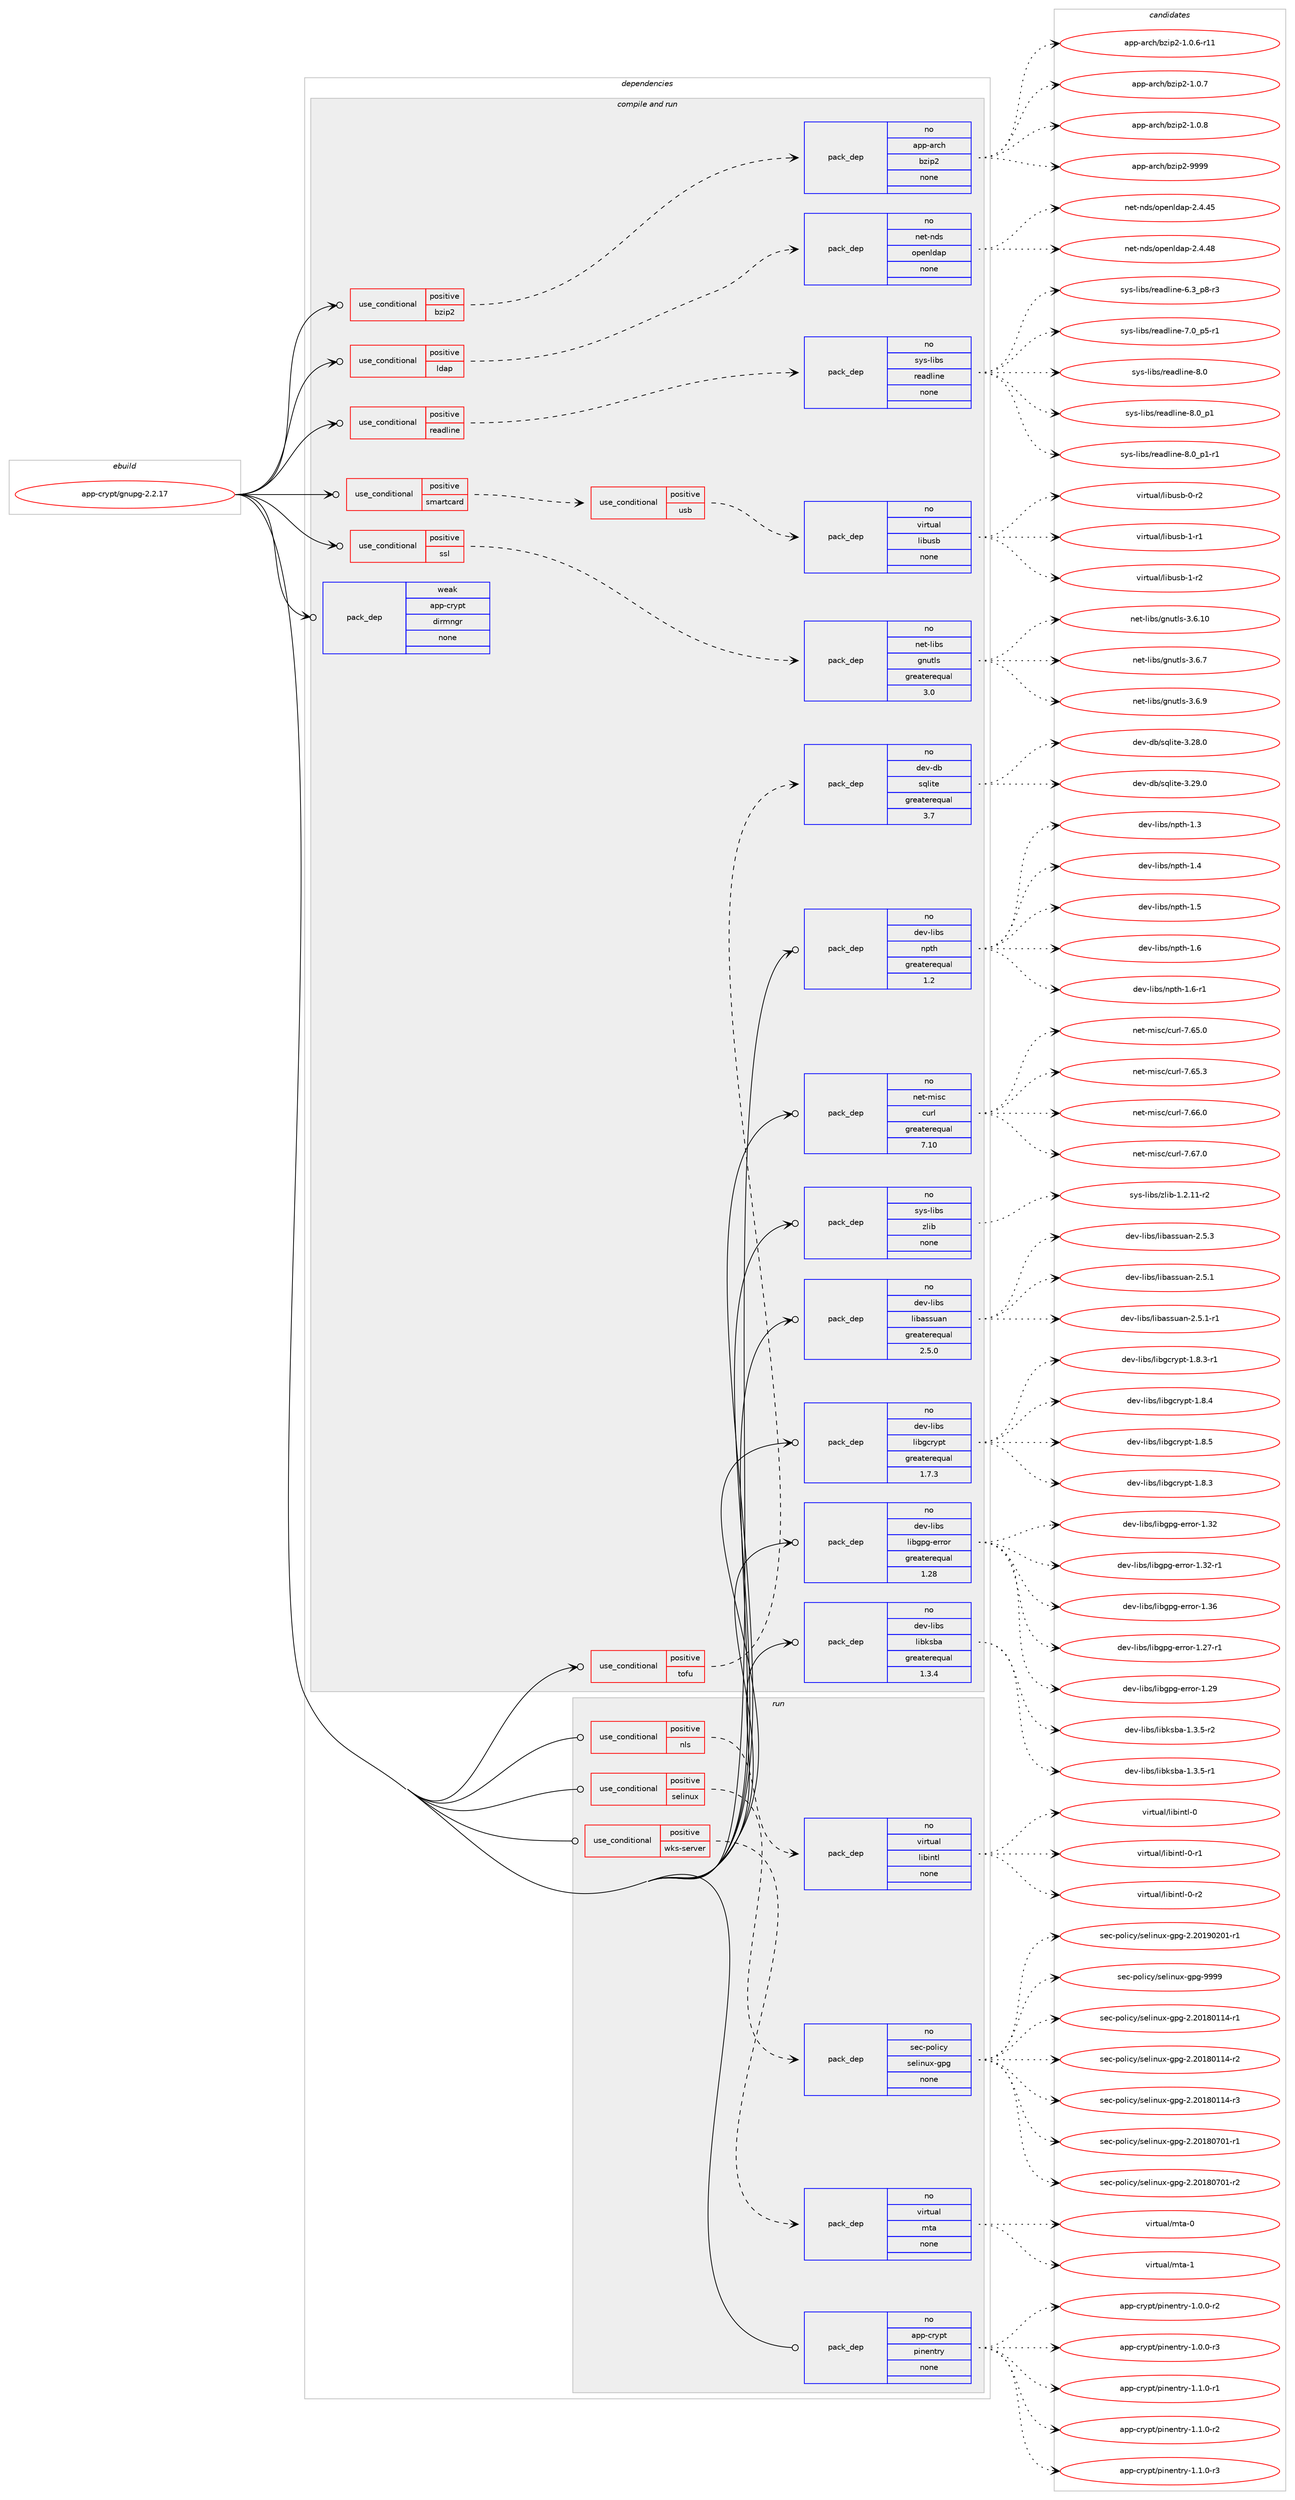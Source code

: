 digraph prolog {

# *************
# Graph options
# *************

newrank=true;
concentrate=true;
compound=true;
graph [rankdir=LR,fontname=Helvetica,fontsize=10,ranksep=1.5];#, ranksep=2.5, nodesep=0.2];
edge  [arrowhead=vee];
node  [fontname=Helvetica,fontsize=10];

# **********
# The ebuild
# **********

subgraph cluster_leftcol {
color=gray;
rank=same;
label=<<i>ebuild</i>>;
id [label="app-crypt/gnupg-2.2.17", color=red, width=4, href="../app-crypt/gnupg-2.2.17.svg"];
}

# ****************
# The dependencies
# ****************

subgraph cluster_midcol {
color=gray;
label=<<i>dependencies</i>>;
subgraph cluster_compile {
fillcolor="#eeeeee";
style=filled;
label=<<i>compile</i>>;
}
subgraph cluster_compileandrun {
fillcolor="#eeeeee";
style=filled;
label=<<i>compile and run</i>>;
subgraph cond113754 {
dependency476926 [label=<<TABLE BORDER="0" CELLBORDER="1" CELLSPACING="0" CELLPADDING="4"><TR><TD ROWSPAN="3" CELLPADDING="10">use_conditional</TD></TR><TR><TD>positive</TD></TR><TR><TD>bzip2</TD></TR></TABLE>>, shape=none, color=red];
subgraph pack354510 {
dependency476927 [label=<<TABLE BORDER="0" CELLBORDER="1" CELLSPACING="0" CELLPADDING="4" WIDTH="220"><TR><TD ROWSPAN="6" CELLPADDING="30">pack_dep</TD></TR><TR><TD WIDTH="110">no</TD></TR><TR><TD>app-arch</TD></TR><TR><TD>bzip2</TD></TR><TR><TD>none</TD></TR><TR><TD></TD></TR></TABLE>>, shape=none, color=blue];
}
dependency476926:e -> dependency476927:w [weight=20,style="dashed",arrowhead="vee"];
}
id:e -> dependency476926:w [weight=20,style="solid",arrowhead="odotvee"];
subgraph cond113755 {
dependency476928 [label=<<TABLE BORDER="0" CELLBORDER="1" CELLSPACING="0" CELLPADDING="4"><TR><TD ROWSPAN="3" CELLPADDING="10">use_conditional</TD></TR><TR><TD>positive</TD></TR><TR><TD>ldap</TD></TR></TABLE>>, shape=none, color=red];
subgraph pack354511 {
dependency476929 [label=<<TABLE BORDER="0" CELLBORDER="1" CELLSPACING="0" CELLPADDING="4" WIDTH="220"><TR><TD ROWSPAN="6" CELLPADDING="30">pack_dep</TD></TR><TR><TD WIDTH="110">no</TD></TR><TR><TD>net-nds</TD></TR><TR><TD>openldap</TD></TR><TR><TD>none</TD></TR><TR><TD></TD></TR></TABLE>>, shape=none, color=blue];
}
dependency476928:e -> dependency476929:w [weight=20,style="dashed",arrowhead="vee"];
}
id:e -> dependency476928:w [weight=20,style="solid",arrowhead="odotvee"];
subgraph cond113756 {
dependency476930 [label=<<TABLE BORDER="0" CELLBORDER="1" CELLSPACING="0" CELLPADDING="4"><TR><TD ROWSPAN="3" CELLPADDING="10">use_conditional</TD></TR><TR><TD>positive</TD></TR><TR><TD>readline</TD></TR></TABLE>>, shape=none, color=red];
subgraph pack354512 {
dependency476931 [label=<<TABLE BORDER="0" CELLBORDER="1" CELLSPACING="0" CELLPADDING="4" WIDTH="220"><TR><TD ROWSPAN="6" CELLPADDING="30">pack_dep</TD></TR><TR><TD WIDTH="110">no</TD></TR><TR><TD>sys-libs</TD></TR><TR><TD>readline</TD></TR><TR><TD>none</TD></TR><TR><TD></TD></TR></TABLE>>, shape=none, color=blue];
}
dependency476930:e -> dependency476931:w [weight=20,style="dashed",arrowhead="vee"];
}
id:e -> dependency476930:w [weight=20,style="solid",arrowhead="odotvee"];
subgraph cond113757 {
dependency476932 [label=<<TABLE BORDER="0" CELLBORDER="1" CELLSPACING="0" CELLPADDING="4"><TR><TD ROWSPAN="3" CELLPADDING="10">use_conditional</TD></TR><TR><TD>positive</TD></TR><TR><TD>smartcard</TD></TR></TABLE>>, shape=none, color=red];
subgraph cond113758 {
dependency476933 [label=<<TABLE BORDER="0" CELLBORDER="1" CELLSPACING="0" CELLPADDING="4"><TR><TD ROWSPAN="3" CELLPADDING="10">use_conditional</TD></TR><TR><TD>positive</TD></TR><TR><TD>usb</TD></TR></TABLE>>, shape=none, color=red];
subgraph pack354513 {
dependency476934 [label=<<TABLE BORDER="0" CELLBORDER="1" CELLSPACING="0" CELLPADDING="4" WIDTH="220"><TR><TD ROWSPAN="6" CELLPADDING="30">pack_dep</TD></TR><TR><TD WIDTH="110">no</TD></TR><TR><TD>virtual</TD></TR><TR><TD>libusb</TD></TR><TR><TD>none</TD></TR><TR><TD></TD></TR></TABLE>>, shape=none, color=blue];
}
dependency476933:e -> dependency476934:w [weight=20,style="dashed",arrowhead="vee"];
}
dependency476932:e -> dependency476933:w [weight=20,style="dashed",arrowhead="vee"];
}
id:e -> dependency476932:w [weight=20,style="solid",arrowhead="odotvee"];
subgraph cond113759 {
dependency476935 [label=<<TABLE BORDER="0" CELLBORDER="1" CELLSPACING="0" CELLPADDING="4"><TR><TD ROWSPAN="3" CELLPADDING="10">use_conditional</TD></TR><TR><TD>positive</TD></TR><TR><TD>ssl</TD></TR></TABLE>>, shape=none, color=red];
subgraph pack354514 {
dependency476936 [label=<<TABLE BORDER="0" CELLBORDER="1" CELLSPACING="0" CELLPADDING="4" WIDTH="220"><TR><TD ROWSPAN="6" CELLPADDING="30">pack_dep</TD></TR><TR><TD WIDTH="110">no</TD></TR><TR><TD>net-libs</TD></TR><TR><TD>gnutls</TD></TR><TR><TD>greaterequal</TD></TR><TR><TD>3.0</TD></TR></TABLE>>, shape=none, color=blue];
}
dependency476935:e -> dependency476936:w [weight=20,style="dashed",arrowhead="vee"];
}
id:e -> dependency476935:w [weight=20,style="solid",arrowhead="odotvee"];
subgraph cond113760 {
dependency476937 [label=<<TABLE BORDER="0" CELLBORDER="1" CELLSPACING="0" CELLPADDING="4"><TR><TD ROWSPAN="3" CELLPADDING="10">use_conditional</TD></TR><TR><TD>positive</TD></TR><TR><TD>tofu</TD></TR></TABLE>>, shape=none, color=red];
subgraph pack354515 {
dependency476938 [label=<<TABLE BORDER="0" CELLBORDER="1" CELLSPACING="0" CELLPADDING="4" WIDTH="220"><TR><TD ROWSPAN="6" CELLPADDING="30">pack_dep</TD></TR><TR><TD WIDTH="110">no</TD></TR><TR><TD>dev-db</TD></TR><TR><TD>sqlite</TD></TR><TR><TD>greaterequal</TD></TR><TR><TD>3.7</TD></TR></TABLE>>, shape=none, color=blue];
}
dependency476937:e -> dependency476938:w [weight=20,style="dashed",arrowhead="vee"];
}
id:e -> dependency476937:w [weight=20,style="solid",arrowhead="odotvee"];
subgraph pack354516 {
dependency476939 [label=<<TABLE BORDER="0" CELLBORDER="1" CELLSPACING="0" CELLPADDING="4" WIDTH="220"><TR><TD ROWSPAN="6" CELLPADDING="30">pack_dep</TD></TR><TR><TD WIDTH="110">no</TD></TR><TR><TD>dev-libs</TD></TR><TR><TD>libassuan</TD></TR><TR><TD>greaterequal</TD></TR><TR><TD>2.5.0</TD></TR></TABLE>>, shape=none, color=blue];
}
id:e -> dependency476939:w [weight=20,style="solid",arrowhead="odotvee"];
subgraph pack354517 {
dependency476940 [label=<<TABLE BORDER="0" CELLBORDER="1" CELLSPACING="0" CELLPADDING="4" WIDTH="220"><TR><TD ROWSPAN="6" CELLPADDING="30">pack_dep</TD></TR><TR><TD WIDTH="110">no</TD></TR><TR><TD>dev-libs</TD></TR><TR><TD>libgcrypt</TD></TR><TR><TD>greaterequal</TD></TR><TR><TD>1.7.3</TD></TR></TABLE>>, shape=none, color=blue];
}
id:e -> dependency476940:w [weight=20,style="solid",arrowhead="odotvee"];
subgraph pack354518 {
dependency476941 [label=<<TABLE BORDER="0" CELLBORDER="1" CELLSPACING="0" CELLPADDING="4" WIDTH="220"><TR><TD ROWSPAN="6" CELLPADDING="30">pack_dep</TD></TR><TR><TD WIDTH="110">no</TD></TR><TR><TD>dev-libs</TD></TR><TR><TD>libgpg-error</TD></TR><TR><TD>greaterequal</TD></TR><TR><TD>1.28</TD></TR></TABLE>>, shape=none, color=blue];
}
id:e -> dependency476941:w [weight=20,style="solid",arrowhead="odotvee"];
subgraph pack354519 {
dependency476942 [label=<<TABLE BORDER="0" CELLBORDER="1" CELLSPACING="0" CELLPADDING="4" WIDTH="220"><TR><TD ROWSPAN="6" CELLPADDING="30">pack_dep</TD></TR><TR><TD WIDTH="110">no</TD></TR><TR><TD>dev-libs</TD></TR><TR><TD>libksba</TD></TR><TR><TD>greaterequal</TD></TR><TR><TD>1.3.4</TD></TR></TABLE>>, shape=none, color=blue];
}
id:e -> dependency476942:w [weight=20,style="solid",arrowhead="odotvee"];
subgraph pack354520 {
dependency476943 [label=<<TABLE BORDER="0" CELLBORDER="1" CELLSPACING="0" CELLPADDING="4" WIDTH="220"><TR><TD ROWSPAN="6" CELLPADDING="30">pack_dep</TD></TR><TR><TD WIDTH="110">no</TD></TR><TR><TD>dev-libs</TD></TR><TR><TD>npth</TD></TR><TR><TD>greaterequal</TD></TR><TR><TD>1.2</TD></TR></TABLE>>, shape=none, color=blue];
}
id:e -> dependency476943:w [weight=20,style="solid",arrowhead="odotvee"];
subgraph pack354521 {
dependency476944 [label=<<TABLE BORDER="0" CELLBORDER="1" CELLSPACING="0" CELLPADDING="4" WIDTH="220"><TR><TD ROWSPAN="6" CELLPADDING="30">pack_dep</TD></TR><TR><TD WIDTH="110">no</TD></TR><TR><TD>net-misc</TD></TR><TR><TD>curl</TD></TR><TR><TD>greaterequal</TD></TR><TR><TD>7.10</TD></TR></TABLE>>, shape=none, color=blue];
}
id:e -> dependency476944:w [weight=20,style="solid",arrowhead="odotvee"];
subgraph pack354522 {
dependency476945 [label=<<TABLE BORDER="0" CELLBORDER="1" CELLSPACING="0" CELLPADDING="4" WIDTH="220"><TR><TD ROWSPAN="6" CELLPADDING="30">pack_dep</TD></TR><TR><TD WIDTH="110">no</TD></TR><TR><TD>sys-libs</TD></TR><TR><TD>zlib</TD></TR><TR><TD>none</TD></TR><TR><TD></TD></TR></TABLE>>, shape=none, color=blue];
}
id:e -> dependency476945:w [weight=20,style="solid",arrowhead="odotvee"];
subgraph pack354523 {
dependency476946 [label=<<TABLE BORDER="0" CELLBORDER="1" CELLSPACING="0" CELLPADDING="4" WIDTH="220"><TR><TD ROWSPAN="6" CELLPADDING="30">pack_dep</TD></TR><TR><TD WIDTH="110">weak</TD></TR><TR><TD>app-crypt</TD></TR><TR><TD>dirmngr</TD></TR><TR><TD>none</TD></TR><TR><TD></TD></TR></TABLE>>, shape=none, color=blue];
}
id:e -> dependency476946:w [weight=20,style="solid",arrowhead="odotvee"];
}
subgraph cluster_run {
fillcolor="#eeeeee";
style=filled;
label=<<i>run</i>>;
subgraph cond113761 {
dependency476947 [label=<<TABLE BORDER="0" CELLBORDER="1" CELLSPACING="0" CELLPADDING="4"><TR><TD ROWSPAN="3" CELLPADDING="10">use_conditional</TD></TR><TR><TD>positive</TD></TR><TR><TD>nls</TD></TR></TABLE>>, shape=none, color=red];
subgraph pack354524 {
dependency476948 [label=<<TABLE BORDER="0" CELLBORDER="1" CELLSPACING="0" CELLPADDING="4" WIDTH="220"><TR><TD ROWSPAN="6" CELLPADDING="30">pack_dep</TD></TR><TR><TD WIDTH="110">no</TD></TR><TR><TD>virtual</TD></TR><TR><TD>libintl</TD></TR><TR><TD>none</TD></TR><TR><TD></TD></TR></TABLE>>, shape=none, color=blue];
}
dependency476947:e -> dependency476948:w [weight=20,style="dashed",arrowhead="vee"];
}
id:e -> dependency476947:w [weight=20,style="solid",arrowhead="odot"];
subgraph cond113762 {
dependency476949 [label=<<TABLE BORDER="0" CELLBORDER="1" CELLSPACING="0" CELLPADDING="4"><TR><TD ROWSPAN="3" CELLPADDING="10">use_conditional</TD></TR><TR><TD>positive</TD></TR><TR><TD>selinux</TD></TR></TABLE>>, shape=none, color=red];
subgraph pack354525 {
dependency476950 [label=<<TABLE BORDER="0" CELLBORDER="1" CELLSPACING="0" CELLPADDING="4" WIDTH="220"><TR><TD ROWSPAN="6" CELLPADDING="30">pack_dep</TD></TR><TR><TD WIDTH="110">no</TD></TR><TR><TD>sec-policy</TD></TR><TR><TD>selinux-gpg</TD></TR><TR><TD>none</TD></TR><TR><TD></TD></TR></TABLE>>, shape=none, color=blue];
}
dependency476949:e -> dependency476950:w [weight=20,style="dashed",arrowhead="vee"];
}
id:e -> dependency476949:w [weight=20,style="solid",arrowhead="odot"];
subgraph cond113763 {
dependency476951 [label=<<TABLE BORDER="0" CELLBORDER="1" CELLSPACING="0" CELLPADDING="4"><TR><TD ROWSPAN="3" CELLPADDING="10">use_conditional</TD></TR><TR><TD>positive</TD></TR><TR><TD>wks-server</TD></TR></TABLE>>, shape=none, color=red];
subgraph pack354526 {
dependency476952 [label=<<TABLE BORDER="0" CELLBORDER="1" CELLSPACING="0" CELLPADDING="4" WIDTH="220"><TR><TD ROWSPAN="6" CELLPADDING="30">pack_dep</TD></TR><TR><TD WIDTH="110">no</TD></TR><TR><TD>virtual</TD></TR><TR><TD>mta</TD></TR><TR><TD>none</TD></TR><TR><TD></TD></TR></TABLE>>, shape=none, color=blue];
}
dependency476951:e -> dependency476952:w [weight=20,style="dashed",arrowhead="vee"];
}
id:e -> dependency476951:w [weight=20,style="solid",arrowhead="odot"];
subgraph pack354527 {
dependency476953 [label=<<TABLE BORDER="0" CELLBORDER="1" CELLSPACING="0" CELLPADDING="4" WIDTH="220"><TR><TD ROWSPAN="6" CELLPADDING="30">pack_dep</TD></TR><TR><TD WIDTH="110">no</TD></TR><TR><TD>app-crypt</TD></TR><TR><TD>pinentry</TD></TR><TR><TD>none</TD></TR><TR><TD></TD></TR></TABLE>>, shape=none, color=blue];
}
id:e -> dependency476953:w [weight=20,style="solid",arrowhead="odot"];
}
}

# **************
# The candidates
# **************

subgraph cluster_choices {
rank=same;
color=gray;
label=<<i>candidates</i>>;

subgraph choice354510 {
color=black;
nodesep=1;
choice97112112459711499104479812210511250454946484654451144949 [label="app-arch/bzip2-1.0.6-r11", color=red, width=4,href="../app-arch/bzip2-1.0.6-r11.svg"];
choice97112112459711499104479812210511250454946484655 [label="app-arch/bzip2-1.0.7", color=red, width=4,href="../app-arch/bzip2-1.0.7.svg"];
choice97112112459711499104479812210511250454946484656 [label="app-arch/bzip2-1.0.8", color=red, width=4,href="../app-arch/bzip2-1.0.8.svg"];
choice971121124597114991044798122105112504557575757 [label="app-arch/bzip2-9999", color=red, width=4,href="../app-arch/bzip2-9999.svg"];
dependency476927:e -> choice97112112459711499104479812210511250454946484654451144949:w [style=dotted,weight="100"];
dependency476927:e -> choice97112112459711499104479812210511250454946484655:w [style=dotted,weight="100"];
dependency476927:e -> choice97112112459711499104479812210511250454946484656:w [style=dotted,weight="100"];
dependency476927:e -> choice971121124597114991044798122105112504557575757:w [style=dotted,weight="100"];
}
subgraph choice354511 {
color=black;
nodesep=1;
choice11010111645110100115471111121011101081009711245504652465253 [label="net-nds/openldap-2.4.45", color=red, width=4,href="../net-nds/openldap-2.4.45.svg"];
choice11010111645110100115471111121011101081009711245504652465256 [label="net-nds/openldap-2.4.48", color=red, width=4,href="../net-nds/openldap-2.4.48.svg"];
dependency476929:e -> choice11010111645110100115471111121011101081009711245504652465253:w [style=dotted,weight="100"];
dependency476929:e -> choice11010111645110100115471111121011101081009711245504652465256:w [style=dotted,weight="100"];
}
subgraph choice354512 {
color=black;
nodesep=1;
choice115121115451081059811547114101971001081051101014554465195112564511451 [label="sys-libs/readline-6.3_p8-r3", color=red, width=4,href="../sys-libs/readline-6.3_p8-r3.svg"];
choice115121115451081059811547114101971001081051101014555464895112534511449 [label="sys-libs/readline-7.0_p5-r1", color=red, width=4,href="../sys-libs/readline-7.0_p5-r1.svg"];
choice1151211154510810598115471141019710010810511010145564648 [label="sys-libs/readline-8.0", color=red, width=4,href="../sys-libs/readline-8.0.svg"];
choice11512111545108105981154711410197100108105110101455646489511249 [label="sys-libs/readline-8.0_p1", color=red, width=4,href="../sys-libs/readline-8.0_p1.svg"];
choice115121115451081059811547114101971001081051101014556464895112494511449 [label="sys-libs/readline-8.0_p1-r1", color=red, width=4,href="../sys-libs/readline-8.0_p1-r1.svg"];
dependency476931:e -> choice115121115451081059811547114101971001081051101014554465195112564511451:w [style=dotted,weight="100"];
dependency476931:e -> choice115121115451081059811547114101971001081051101014555464895112534511449:w [style=dotted,weight="100"];
dependency476931:e -> choice1151211154510810598115471141019710010810511010145564648:w [style=dotted,weight="100"];
dependency476931:e -> choice11512111545108105981154711410197100108105110101455646489511249:w [style=dotted,weight="100"];
dependency476931:e -> choice115121115451081059811547114101971001081051101014556464895112494511449:w [style=dotted,weight="100"];
}
subgraph choice354513 {
color=black;
nodesep=1;
choice1181051141161179710847108105981171159845484511450 [label="virtual/libusb-0-r2", color=red, width=4,href="../virtual/libusb-0-r2.svg"];
choice1181051141161179710847108105981171159845494511449 [label="virtual/libusb-1-r1", color=red, width=4,href="../virtual/libusb-1-r1.svg"];
choice1181051141161179710847108105981171159845494511450 [label="virtual/libusb-1-r2", color=red, width=4,href="../virtual/libusb-1-r2.svg"];
dependency476934:e -> choice1181051141161179710847108105981171159845484511450:w [style=dotted,weight="100"];
dependency476934:e -> choice1181051141161179710847108105981171159845494511449:w [style=dotted,weight="100"];
dependency476934:e -> choice1181051141161179710847108105981171159845494511450:w [style=dotted,weight="100"];
}
subgraph choice354514 {
color=black;
nodesep=1;
choice11010111645108105981154710311011711610811545514654464948 [label="net-libs/gnutls-3.6.10", color=red, width=4,href="../net-libs/gnutls-3.6.10.svg"];
choice110101116451081059811547103110117116108115455146544655 [label="net-libs/gnutls-3.6.7", color=red, width=4,href="../net-libs/gnutls-3.6.7.svg"];
choice110101116451081059811547103110117116108115455146544657 [label="net-libs/gnutls-3.6.9", color=red, width=4,href="../net-libs/gnutls-3.6.9.svg"];
dependency476936:e -> choice11010111645108105981154710311011711610811545514654464948:w [style=dotted,weight="100"];
dependency476936:e -> choice110101116451081059811547103110117116108115455146544655:w [style=dotted,weight="100"];
dependency476936:e -> choice110101116451081059811547103110117116108115455146544657:w [style=dotted,weight="100"];
}
subgraph choice354515 {
color=black;
nodesep=1;
choice10010111845100984711511310810511610145514650564648 [label="dev-db/sqlite-3.28.0", color=red, width=4,href="../dev-db/sqlite-3.28.0.svg"];
choice10010111845100984711511310810511610145514650574648 [label="dev-db/sqlite-3.29.0", color=red, width=4,href="../dev-db/sqlite-3.29.0.svg"];
dependency476938:e -> choice10010111845100984711511310810511610145514650564648:w [style=dotted,weight="100"];
dependency476938:e -> choice10010111845100984711511310810511610145514650574648:w [style=dotted,weight="100"];
}
subgraph choice354516 {
color=black;
nodesep=1;
choice100101118451081059811547108105989711511511797110455046534649 [label="dev-libs/libassuan-2.5.1", color=red, width=4,href="../dev-libs/libassuan-2.5.1.svg"];
choice1001011184510810598115471081059897115115117971104550465346494511449 [label="dev-libs/libassuan-2.5.1-r1", color=red, width=4,href="../dev-libs/libassuan-2.5.1-r1.svg"];
choice100101118451081059811547108105989711511511797110455046534651 [label="dev-libs/libassuan-2.5.3", color=red, width=4,href="../dev-libs/libassuan-2.5.3.svg"];
dependency476939:e -> choice100101118451081059811547108105989711511511797110455046534649:w [style=dotted,weight="100"];
dependency476939:e -> choice1001011184510810598115471081059897115115117971104550465346494511449:w [style=dotted,weight="100"];
dependency476939:e -> choice100101118451081059811547108105989711511511797110455046534651:w [style=dotted,weight="100"];
}
subgraph choice354517 {
color=black;
nodesep=1;
choice1001011184510810598115471081059810399114121112116454946564651 [label="dev-libs/libgcrypt-1.8.3", color=red, width=4,href="../dev-libs/libgcrypt-1.8.3.svg"];
choice10010111845108105981154710810598103991141211121164549465646514511449 [label="dev-libs/libgcrypt-1.8.3-r1", color=red, width=4,href="../dev-libs/libgcrypt-1.8.3-r1.svg"];
choice1001011184510810598115471081059810399114121112116454946564652 [label="dev-libs/libgcrypt-1.8.4", color=red, width=4,href="../dev-libs/libgcrypt-1.8.4.svg"];
choice1001011184510810598115471081059810399114121112116454946564653 [label="dev-libs/libgcrypt-1.8.5", color=red, width=4,href="../dev-libs/libgcrypt-1.8.5.svg"];
dependency476940:e -> choice1001011184510810598115471081059810399114121112116454946564651:w [style=dotted,weight="100"];
dependency476940:e -> choice10010111845108105981154710810598103991141211121164549465646514511449:w [style=dotted,weight="100"];
dependency476940:e -> choice1001011184510810598115471081059810399114121112116454946564652:w [style=dotted,weight="100"];
dependency476940:e -> choice1001011184510810598115471081059810399114121112116454946564653:w [style=dotted,weight="100"];
}
subgraph choice354518 {
color=black;
nodesep=1;
choice100101118451081059811547108105981031121034510111411411111445494650554511449 [label="dev-libs/libgpg-error-1.27-r1", color=red, width=4,href="../dev-libs/libgpg-error-1.27-r1.svg"];
choice10010111845108105981154710810598103112103451011141141111144549465057 [label="dev-libs/libgpg-error-1.29", color=red, width=4,href="../dev-libs/libgpg-error-1.29.svg"];
choice10010111845108105981154710810598103112103451011141141111144549465150 [label="dev-libs/libgpg-error-1.32", color=red, width=4,href="../dev-libs/libgpg-error-1.32.svg"];
choice100101118451081059811547108105981031121034510111411411111445494651504511449 [label="dev-libs/libgpg-error-1.32-r1", color=red, width=4,href="../dev-libs/libgpg-error-1.32-r1.svg"];
choice10010111845108105981154710810598103112103451011141141111144549465154 [label="dev-libs/libgpg-error-1.36", color=red, width=4,href="../dev-libs/libgpg-error-1.36.svg"];
dependency476941:e -> choice100101118451081059811547108105981031121034510111411411111445494650554511449:w [style=dotted,weight="100"];
dependency476941:e -> choice10010111845108105981154710810598103112103451011141141111144549465057:w [style=dotted,weight="100"];
dependency476941:e -> choice10010111845108105981154710810598103112103451011141141111144549465150:w [style=dotted,weight="100"];
dependency476941:e -> choice100101118451081059811547108105981031121034510111411411111445494651504511449:w [style=dotted,weight="100"];
dependency476941:e -> choice10010111845108105981154710810598103112103451011141141111144549465154:w [style=dotted,weight="100"];
}
subgraph choice354519 {
color=black;
nodesep=1;
choice1001011184510810598115471081059810711598974549465146534511449 [label="dev-libs/libksba-1.3.5-r1", color=red, width=4,href="../dev-libs/libksba-1.3.5-r1.svg"];
choice1001011184510810598115471081059810711598974549465146534511450 [label="dev-libs/libksba-1.3.5-r2", color=red, width=4,href="../dev-libs/libksba-1.3.5-r2.svg"];
dependency476942:e -> choice1001011184510810598115471081059810711598974549465146534511449:w [style=dotted,weight="100"];
dependency476942:e -> choice1001011184510810598115471081059810711598974549465146534511450:w [style=dotted,weight="100"];
}
subgraph choice354520 {
color=black;
nodesep=1;
choice10010111845108105981154711011211610445494651 [label="dev-libs/npth-1.3", color=red, width=4,href="../dev-libs/npth-1.3.svg"];
choice10010111845108105981154711011211610445494652 [label="dev-libs/npth-1.4", color=red, width=4,href="../dev-libs/npth-1.4.svg"];
choice10010111845108105981154711011211610445494653 [label="dev-libs/npth-1.5", color=red, width=4,href="../dev-libs/npth-1.5.svg"];
choice10010111845108105981154711011211610445494654 [label="dev-libs/npth-1.6", color=red, width=4,href="../dev-libs/npth-1.6.svg"];
choice100101118451081059811547110112116104454946544511449 [label="dev-libs/npth-1.6-r1", color=red, width=4,href="../dev-libs/npth-1.6-r1.svg"];
dependency476943:e -> choice10010111845108105981154711011211610445494651:w [style=dotted,weight="100"];
dependency476943:e -> choice10010111845108105981154711011211610445494652:w [style=dotted,weight="100"];
dependency476943:e -> choice10010111845108105981154711011211610445494653:w [style=dotted,weight="100"];
dependency476943:e -> choice10010111845108105981154711011211610445494654:w [style=dotted,weight="100"];
dependency476943:e -> choice100101118451081059811547110112116104454946544511449:w [style=dotted,weight="100"];
}
subgraph choice354521 {
color=black;
nodesep=1;
choice1101011164510910511599479911711410845554654534648 [label="net-misc/curl-7.65.0", color=red, width=4,href="../net-misc/curl-7.65.0.svg"];
choice1101011164510910511599479911711410845554654534651 [label="net-misc/curl-7.65.3", color=red, width=4,href="../net-misc/curl-7.65.3.svg"];
choice1101011164510910511599479911711410845554654544648 [label="net-misc/curl-7.66.0", color=red, width=4,href="../net-misc/curl-7.66.0.svg"];
choice1101011164510910511599479911711410845554654554648 [label="net-misc/curl-7.67.0", color=red, width=4,href="../net-misc/curl-7.67.0.svg"];
dependency476944:e -> choice1101011164510910511599479911711410845554654534648:w [style=dotted,weight="100"];
dependency476944:e -> choice1101011164510910511599479911711410845554654534651:w [style=dotted,weight="100"];
dependency476944:e -> choice1101011164510910511599479911711410845554654544648:w [style=dotted,weight="100"];
dependency476944:e -> choice1101011164510910511599479911711410845554654554648:w [style=dotted,weight="100"];
}
subgraph choice354522 {
color=black;
nodesep=1;
choice11512111545108105981154712210810598454946504649494511450 [label="sys-libs/zlib-1.2.11-r2", color=red, width=4,href="../sys-libs/zlib-1.2.11-r2.svg"];
dependency476945:e -> choice11512111545108105981154712210810598454946504649494511450:w [style=dotted,weight="100"];
}
subgraph choice354523 {
color=black;
nodesep=1;
}
subgraph choice354524 {
color=black;
nodesep=1;
choice1181051141161179710847108105981051101161084548 [label="virtual/libintl-0", color=red, width=4,href="../virtual/libintl-0.svg"];
choice11810511411611797108471081059810511011610845484511449 [label="virtual/libintl-0-r1", color=red, width=4,href="../virtual/libintl-0-r1.svg"];
choice11810511411611797108471081059810511011610845484511450 [label="virtual/libintl-0-r2", color=red, width=4,href="../virtual/libintl-0-r2.svg"];
dependency476948:e -> choice1181051141161179710847108105981051101161084548:w [style=dotted,weight="100"];
dependency476948:e -> choice11810511411611797108471081059810511011610845484511449:w [style=dotted,weight="100"];
dependency476948:e -> choice11810511411611797108471081059810511011610845484511450:w [style=dotted,weight="100"];
}
subgraph choice354525 {
color=black;
nodesep=1;
choice115101994511211110810599121471151011081051101171204510311210345504650484956484949524511449 [label="sec-policy/selinux-gpg-2.20180114-r1", color=red, width=4,href="../sec-policy/selinux-gpg-2.20180114-r1.svg"];
choice115101994511211110810599121471151011081051101171204510311210345504650484956484949524511450 [label="sec-policy/selinux-gpg-2.20180114-r2", color=red, width=4,href="../sec-policy/selinux-gpg-2.20180114-r2.svg"];
choice115101994511211110810599121471151011081051101171204510311210345504650484956484949524511451 [label="sec-policy/selinux-gpg-2.20180114-r3", color=red, width=4,href="../sec-policy/selinux-gpg-2.20180114-r3.svg"];
choice115101994511211110810599121471151011081051101171204510311210345504650484956485548494511449 [label="sec-policy/selinux-gpg-2.20180701-r1", color=red, width=4,href="../sec-policy/selinux-gpg-2.20180701-r1.svg"];
choice115101994511211110810599121471151011081051101171204510311210345504650484956485548494511450 [label="sec-policy/selinux-gpg-2.20180701-r2", color=red, width=4,href="../sec-policy/selinux-gpg-2.20180701-r2.svg"];
choice115101994511211110810599121471151011081051101171204510311210345504650484957485048494511449 [label="sec-policy/selinux-gpg-2.20190201-r1", color=red, width=4,href="../sec-policy/selinux-gpg-2.20190201-r1.svg"];
choice11510199451121111081059912147115101108105110117120451031121034557575757 [label="sec-policy/selinux-gpg-9999", color=red, width=4,href="../sec-policy/selinux-gpg-9999.svg"];
dependency476950:e -> choice115101994511211110810599121471151011081051101171204510311210345504650484956484949524511449:w [style=dotted,weight="100"];
dependency476950:e -> choice115101994511211110810599121471151011081051101171204510311210345504650484956484949524511450:w [style=dotted,weight="100"];
dependency476950:e -> choice115101994511211110810599121471151011081051101171204510311210345504650484956484949524511451:w [style=dotted,weight="100"];
dependency476950:e -> choice115101994511211110810599121471151011081051101171204510311210345504650484956485548494511449:w [style=dotted,weight="100"];
dependency476950:e -> choice115101994511211110810599121471151011081051101171204510311210345504650484956485548494511450:w [style=dotted,weight="100"];
dependency476950:e -> choice115101994511211110810599121471151011081051101171204510311210345504650484957485048494511449:w [style=dotted,weight="100"];
dependency476950:e -> choice11510199451121111081059912147115101108105110117120451031121034557575757:w [style=dotted,weight="100"];
}
subgraph choice354526 {
color=black;
nodesep=1;
choice1181051141161179710847109116974548 [label="virtual/mta-0", color=red, width=4,href="../virtual/mta-0.svg"];
choice1181051141161179710847109116974549 [label="virtual/mta-1", color=red, width=4,href="../virtual/mta-1.svg"];
dependency476952:e -> choice1181051141161179710847109116974548:w [style=dotted,weight="100"];
dependency476952:e -> choice1181051141161179710847109116974549:w [style=dotted,weight="100"];
}
subgraph choice354527 {
color=black;
nodesep=1;
choice971121124599114121112116471121051101011101161141214549464846484511450 [label="app-crypt/pinentry-1.0.0-r2", color=red, width=4,href="../app-crypt/pinentry-1.0.0-r2.svg"];
choice971121124599114121112116471121051101011101161141214549464846484511451 [label="app-crypt/pinentry-1.0.0-r3", color=red, width=4,href="../app-crypt/pinentry-1.0.0-r3.svg"];
choice971121124599114121112116471121051101011101161141214549464946484511449 [label="app-crypt/pinentry-1.1.0-r1", color=red, width=4,href="../app-crypt/pinentry-1.1.0-r1.svg"];
choice971121124599114121112116471121051101011101161141214549464946484511450 [label="app-crypt/pinentry-1.1.0-r2", color=red, width=4,href="../app-crypt/pinentry-1.1.0-r2.svg"];
choice971121124599114121112116471121051101011101161141214549464946484511451 [label="app-crypt/pinentry-1.1.0-r3", color=red, width=4,href="../app-crypt/pinentry-1.1.0-r3.svg"];
dependency476953:e -> choice971121124599114121112116471121051101011101161141214549464846484511450:w [style=dotted,weight="100"];
dependency476953:e -> choice971121124599114121112116471121051101011101161141214549464846484511451:w [style=dotted,weight="100"];
dependency476953:e -> choice971121124599114121112116471121051101011101161141214549464946484511449:w [style=dotted,weight="100"];
dependency476953:e -> choice971121124599114121112116471121051101011101161141214549464946484511450:w [style=dotted,weight="100"];
dependency476953:e -> choice971121124599114121112116471121051101011101161141214549464946484511451:w [style=dotted,weight="100"];
}
}

}
